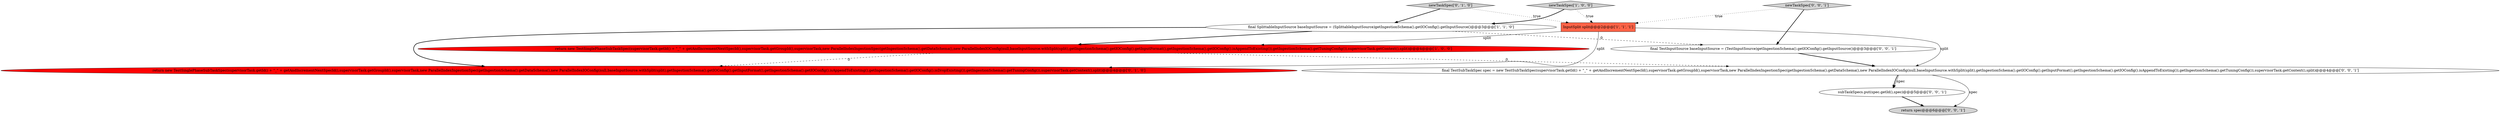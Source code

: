 digraph {
10 [style = filled, label = "return spec@@@6@@@['0', '0', '1']", fillcolor = lightgray, shape = ellipse image = "AAA0AAABBB3BBB"];
6 [style = filled, label = "subTaskSpecs.put(spec.getId(),spec)@@@5@@@['0', '0', '1']", fillcolor = white, shape = ellipse image = "AAA0AAABBB3BBB"];
3 [style = filled, label = "newTaskSpec['1', '0', '0']", fillcolor = lightgray, shape = diamond image = "AAA0AAABBB1BBB"];
7 [style = filled, label = "final TestSubTaskSpec spec = new TestSubTaskSpec(supervisorTask.getId() + \"_\" + getAndIncrementNextSpecId(),supervisorTask.getGroupId(),supervisorTask,new ParallelIndexIngestionSpec(getIngestionSchema().getDataSchema(),new ParallelIndexIOConfig(null,baseInputSource.withSplit(split),getIngestionSchema().getIOConfig().getInputFormat(),getIngestionSchema().getIOConfig().isAppendToExisting()),getIngestionSchema().getTuningConfig()),supervisorTask.getContext(),split)@@@4@@@['0', '0', '1']", fillcolor = white, shape = ellipse image = "AAA0AAABBB3BBB"];
5 [style = filled, label = "newTaskSpec['0', '1', '0']", fillcolor = lightgray, shape = diamond image = "AAA0AAABBB2BBB"];
0 [style = filled, label = "final SplittableInputSource baseInputSource = (SplittableInputSource)getIngestionSchema().getIOConfig().getInputSource()@@@3@@@['1', '1', '0']", fillcolor = white, shape = ellipse image = "AAA0AAABBB1BBB"];
2 [style = filled, label = "return new TestSinglePhaseSubTaskSpec(supervisorTask.getId() + \"_\" + getAndIncrementNextSpecId(),supervisorTask.getGroupId(),supervisorTask,new ParallelIndexIngestionSpec(getIngestionSchema().getDataSchema(),new ParallelIndexIOConfig(null,baseInputSource.withSplit(split),getIngestionSchema().getIOConfig().getInputFormat(),getIngestionSchema().getIOConfig().isAppendToExisting()),getIngestionSchema().getTuningConfig()),supervisorTask.getContext(),split)@@@4@@@['1', '0', '0']", fillcolor = red, shape = ellipse image = "AAA1AAABBB1BBB"];
9 [style = filled, label = "final TestInputSource baseInputSource = (TestInputSource)getIngestionSchema().getIOConfig().getInputSource()@@@3@@@['0', '0', '1']", fillcolor = white, shape = ellipse image = "AAA0AAABBB3BBB"];
1 [style = filled, label = "InputSplit split@@@2@@@['1', '1', '1']", fillcolor = tomato, shape = box image = "AAA0AAABBB1BBB"];
8 [style = filled, label = "newTaskSpec['0', '0', '1']", fillcolor = lightgray, shape = diamond image = "AAA0AAABBB3BBB"];
4 [style = filled, label = "return new TestSinglePhaseSubTaskSpec(supervisorTask.getId() + \"_\" + getAndIncrementNextSpecId(),supervisorTask.getGroupId(),supervisorTask,new ParallelIndexIngestionSpec(getIngestionSchema().getDataSchema(),new ParallelIndexIOConfig(null,baseInputSource.withSplit(split),getIngestionSchema().getIOConfig().getInputFormat(),getIngestionSchema().getIOConfig().isAppendToExisting(),getIngestionSchema().getIOConfig().isDropExisting()),getIngestionSchema().getTuningConfig()),supervisorTask.getContext(),split)@@@4@@@['0', '1', '0']", fillcolor = red, shape = ellipse image = "AAA1AAABBB2BBB"];
7->6 [style = solid, label="spec"];
3->0 [style = bold, label=""];
1->2 [style = solid, label="split"];
8->1 [style = dotted, label="true"];
2->4 [style = dashed, label="0"];
7->6 [style = bold, label=""];
1->7 [style = solid, label="split"];
0->9 [style = dashed, label="0"];
5->0 [style = bold, label=""];
9->7 [style = bold, label=""];
2->7 [style = dashed, label="0"];
0->4 [style = bold, label=""];
3->1 [style = dotted, label="true"];
6->10 [style = bold, label=""];
1->4 [style = solid, label="split"];
7->10 [style = solid, label="spec"];
5->1 [style = dotted, label="true"];
0->2 [style = bold, label=""];
8->9 [style = bold, label=""];
}

